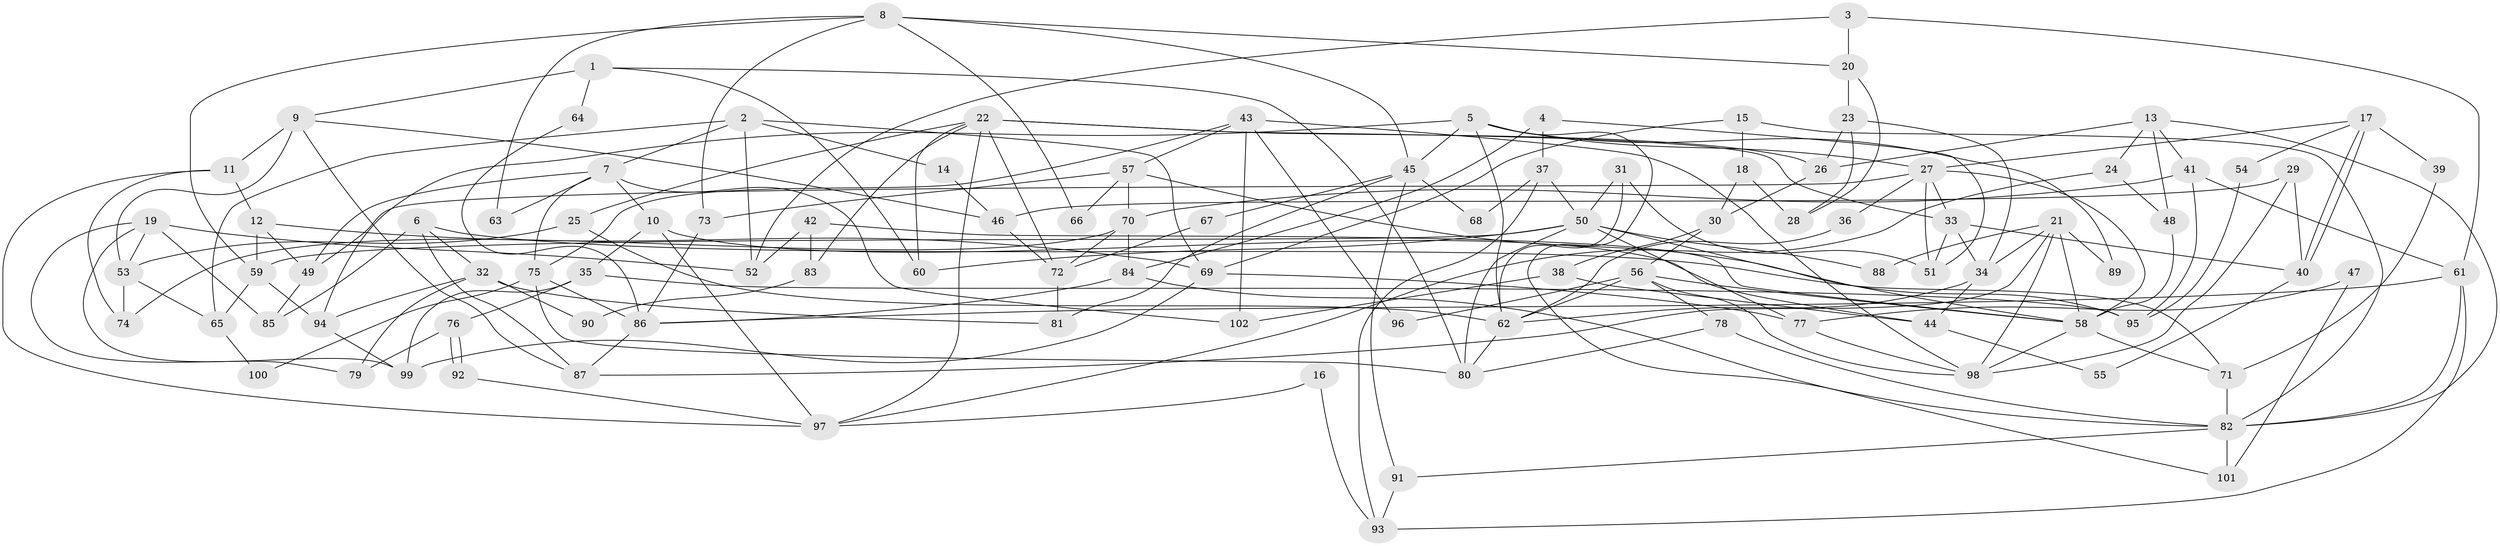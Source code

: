 // Generated by graph-tools (version 1.1) at 2025/02/03/09/25 03:02:13]
// undirected, 102 vertices, 204 edges
graph export_dot {
graph [start="1"]
  node [color=gray90,style=filled];
  1;
  2;
  3;
  4;
  5;
  6;
  7;
  8;
  9;
  10;
  11;
  12;
  13;
  14;
  15;
  16;
  17;
  18;
  19;
  20;
  21;
  22;
  23;
  24;
  25;
  26;
  27;
  28;
  29;
  30;
  31;
  32;
  33;
  34;
  35;
  36;
  37;
  38;
  39;
  40;
  41;
  42;
  43;
  44;
  45;
  46;
  47;
  48;
  49;
  50;
  51;
  52;
  53;
  54;
  55;
  56;
  57;
  58;
  59;
  60;
  61;
  62;
  63;
  64;
  65;
  66;
  67;
  68;
  69;
  70;
  71;
  72;
  73;
  74;
  75;
  76;
  77;
  78;
  79;
  80;
  81;
  82;
  83;
  84;
  85;
  86;
  87;
  88;
  89;
  90;
  91;
  92;
  93;
  94;
  95;
  96;
  97;
  98;
  99;
  100;
  101;
  102;
  1 -- 9;
  1 -- 80;
  1 -- 60;
  1 -- 64;
  2 -- 65;
  2 -- 7;
  2 -- 14;
  2 -- 52;
  2 -- 69;
  3 -- 20;
  3 -- 61;
  3 -- 52;
  4 -- 51;
  4 -- 84;
  4 -- 37;
  5 -- 62;
  5 -- 27;
  5 -- 45;
  5 -- 82;
  5 -- 89;
  5 -- 94;
  6 -- 87;
  6 -- 32;
  6 -- 71;
  6 -- 85;
  7 -- 10;
  7 -- 75;
  7 -- 49;
  7 -- 63;
  7 -- 102;
  8 -- 59;
  8 -- 45;
  8 -- 20;
  8 -- 63;
  8 -- 66;
  8 -- 73;
  9 -- 87;
  9 -- 53;
  9 -- 11;
  9 -- 46;
  10 -- 97;
  10 -- 44;
  10 -- 35;
  11 -- 12;
  11 -- 74;
  11 -- 97;
  12 -- 69;
  12 -- 49;
  12 -- 59;
  13 -- 48;
  13 -- 41;
  13 -- 24;
  13 -- 26;
  13 -- 82;
  14 -- 46;
  15 -- 69;
  15 -- 82;
  15 -- 18;
  16 -- 97;
  16 -- 93;
  17 -- 40;
  17 -- 40;
  17 -- 27;
  17 -- 39;
  17 -- 54;
  18 -- 30;
  18 -- 28;
  19 -- 52;
  19 -- 99;
  19 -- 53;
  19 -- 79;
  19 -- 85;
  20 -- 23;
  20 -- 28;
  21 -- 34;
  21 -- 58;
  21 -- 87;
  21 -- 88;
  21 -- 89;
  21 -- 98;
  22 -- 26;
  22 -- 60;
  22 -- 25;
  22 -- 33;
  22 -- 72;
  22 -- 83;
  22 -- 97;
  23 -- 34;
  23 -- 28;
  23 -- 26;
  24 -- 97;
  24 -- 48;
  25 -- 62;
  25 -- 53;
  26 -- 30;
  27 -- 49;
  27 -- 58;
  27 -- 33;
  27 -- 36;
  27 -- 51;
  29 -- 40;
  29 -- 98;
  29 -- 46;
  30 -- 56;
  30 -- 38;
  31 -- 62;
  31 -- 51;
  31 -- 50;
  32 -- 94;
  32 -- 79;
  32 -- 81;
  32 -- 90;
  33 -- 34;
  33 -- 40;
  33 -- 51;
  34 -- 62;
  34 -- 44;
  35 -- 99;
  35 -- 76;
  35 -- 95;
  36 -- 62;
  37 -- 50;
  37 -- 68;
  37 -- 93;
  38 -- 102;
  38 -- 44;
  39 -- 71;
  40 -- 55;
  41 -- 61;
  41 -- 70;
  41 -- 95;
  42 -- 52;
  42 -- 58;
  42 -- 83;
  43 -- 98;
  43 -- 57;
  43 -- 75;
  43 -- 96;
  43 -- 102;
  44 -- 55;
  45 -- 81;
  45 -- 67;
  45 -- 68;
  45 -- 91;
  46 -- 72;
  47 -- 77;
  47 -- 101;
  48 -- 58;
  49 -- 85;
  50 -- 58;
  50 -- 59;
  50 -- 60;
  50 -- 77;
  50 -- 80;
  50 -- 88;
  53 -- 65;
  53 -- 74;
  54 -- 95;
  56 -- 98;
  56 -- 78;
  56 -- 58;
  56 -- 62;
  56 -- 96;
  57 -- 95;
  57 -- 70;
  57 -- 66;
  57 -- 73;
  58 -- 71;
  58 -- 98;
  59 -- 65;
  59 -- 94;
  61 -- 93;
  61 -- 82;
  61 -- 86;
  62 -- 80;
  64 -- 86;
  65 -- 100;
  67 -- 72;
  69 -- 77;
  69 -- 99;
  70 -- 72;
  70 -- 74;
  70 -- 84;
  71 -- 82;
  72 -- 81;
  73 -- 86;
  75 -- 86;
  75 -- 80;
  75 -- 100;
  76 -- 92;
  76 -- 92;
  76 -- 79;
  77 -- 98;
  78 -- 82;
  78 -- 80;
  82 -- 91;
  82 -- 101;
  83 -- 90;
  84 -- 86;
  84 -- 101;
  86 -- 87;
  91 -- 93;
  92 -- 97;
  94 -- 99;
}
